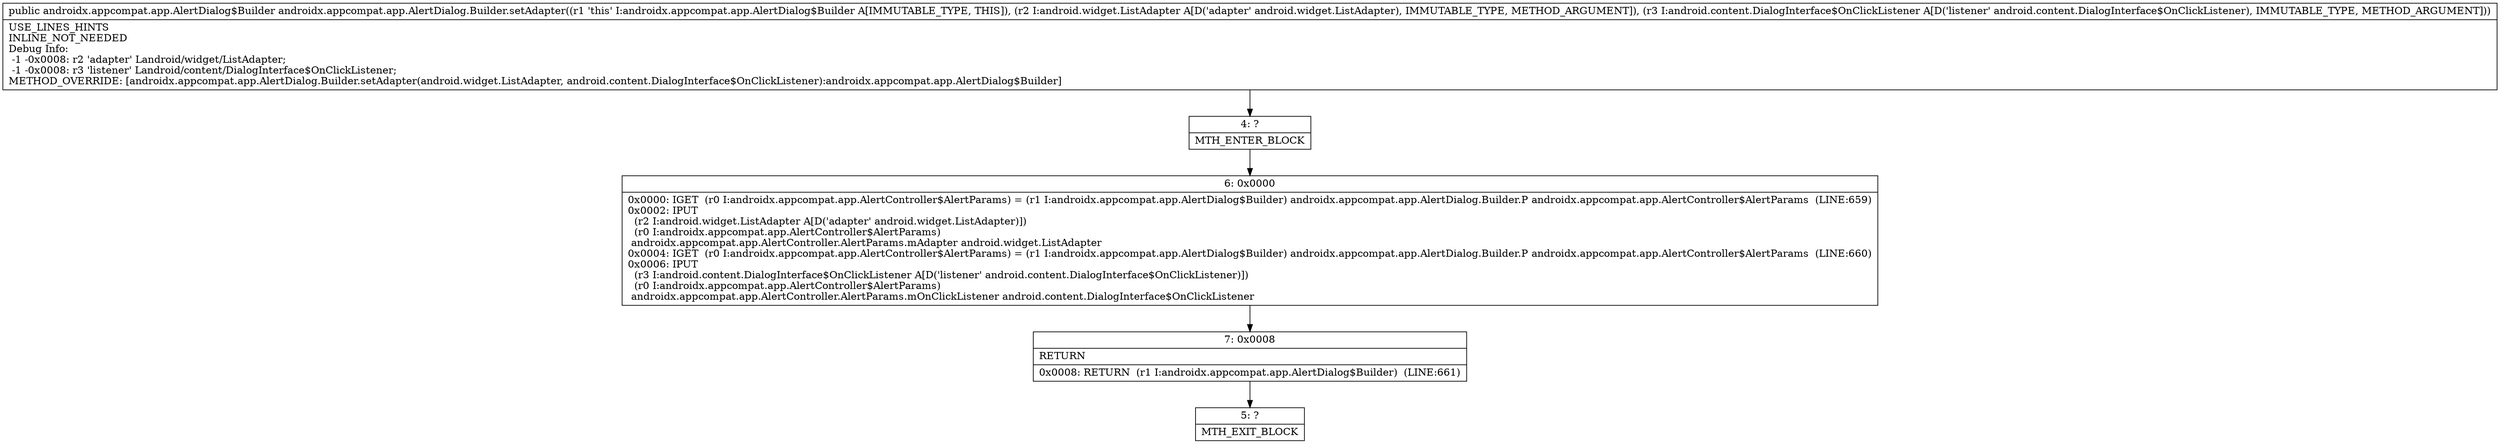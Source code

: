 digraph "CFG forandroidx.appcompat.app.AlertDialog.Builder.setAdapter(Landroid\/widget\/ListAdapter;Landroid\/content\/DialogInterface$OnClickListener;)Landroidx\/appcompat\/app\/AlertDialog$Builder;" {
Node_4 [shape=record,label="{4\:\ ?|MTH_ENTER_BLOCK\l}"];
Node_6 [shape=record,label="{6\:\ 0x0000|0x0000: IGET  (r0 I:androidx.appcompat.app.AlertController$AlertParams) = (r1 I:androidx.appcompat.app.AlertDialog$Builder) androidx.appcompat.app.AlertDialog.Builder.P androidx.appcompat.app.AlertController$AlertParams  (LINE:659)\l0x0002: IPUT  \l  (r2 I:android.widget.ListAdapter A[D('adapter' android.widget.ListAdapter)])\l  (r0 I:androidx.appcompat.app.AlertController$AlertParams)\l androidx.appcompat.app.AlertController.AlertParams.mAdapter android.widget.ListAdapter \l0x0004: IGET  (r0 I:androidx.appcompat.app.AlertController$AlertParams) = (r1 I:androidx.appcompat.app.AlertDialog$Builder) androidx.appcompat.app.AlertDialog.Builder.P androidx.appcompat.app.AlertController$AlertParams  (LINE:660)\l0x0006: IPUT  \l  (r3 I:android.content.DialogInterface$OnClickListener A[D('listener' android.content.DialogInterface$OnClickListener)])\l  (r0 I:androidx.appcompat.app.AlertController$AlertParams)\l androidx.appcompat.app.AlertController.AlertParams.mOnClickListener android.content.DialogInterface$OnClickListener \l}"];
Node_7 [shape=record,label="{7\:\ 0x0008|RETURN\l|0x0008: RETURN  (r1 I:androidx.appcompat.app.AlertDialog$Builder)  (LINE:661)\l}"];
Node_5 [shape=record,label="{5\:\ ?|MTH_EXIT_BLOCK\l}"];
MethodNode[shape=record,label="{public androidx.appcompat.app.AlertDialog$Builder androidx.appcompat.app.AlertDialog.Builder.setAdapter((r1 'this' I:androidx.appcompat.app.AlertDialog$Builder A[IMMUTABLE_TYPE, THIS]), (r2 I:android.widget.ListAdapter A[D('adapter' android.widget.ListAdapter), IMMUTABLE_TYPE, METHOD_ARGUMENT]), (r3 I:android.content.DialogInterface$OnClickListener A[D('listener' android.content.DialogInterface$OnClickListener), IMMUTABLE_TYPE, METHOD_ARGUMENT]))  | USE_LINES_HINTS\lINLINE_NOT_NEEDED\lDebug Info:\l  \-1 \-0x0008: r2 'adapter' Landroid\/widget\/ListAdapter;\l  \-1 \-0x0008: r3 'listener' Landroid\/content\/DialogInterface$OnClickListener;\lMETHOD_OVERRIDE: [androidx.appcompat.app.AlertDialog.Builder.setAdapter(android.widget.ListAdapter, android.content.DialogInterface$OnClickListener):androidx.appcompat.app.AlertDialog$Builder]\l}"];
MethodNode -> Node_4;Node_4 -> Node_6;
Node_6 -> Node_7;
Node_7 -> Node_5;
}

